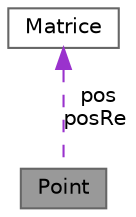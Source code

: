 digraph "Point"
{
 // LATEX_PDF_SIZE
  bgcolor="transparent";
  edge [fontname=Helvetica,fontsize=10,labelfontname=Helvetica,labelfontsize=10];
  node [fontname=Helvetica,fontsize=10,shape=box,height=0.2,width=0.4];
  Node1 [label="Point",height=0.2,width=0.4,color="gray40", fillcolor="grey60", style="filled", fontcolor="black",tooltip="structure Point"];
  Node2 -> Node1 [dir="back",color="darkorchid3",style="dashed",label=" pos\nposRe" ];
  Node2 [label="Matrice",height=0.2,width=0.4,color="gray40", fillcolor="white", style="filled",URL="$classMatrice.html",tooltip="classe Matrice"];
}
